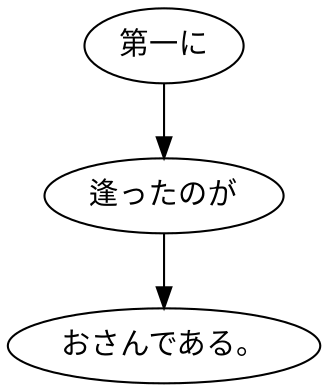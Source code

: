 digraph graph50 {
	node0 [label="第一に"];
	node1 [label="逢ったのが"];
	node2 [label="おさんである。"];
	node0 -> node1;
	node1 -> node2;
}
